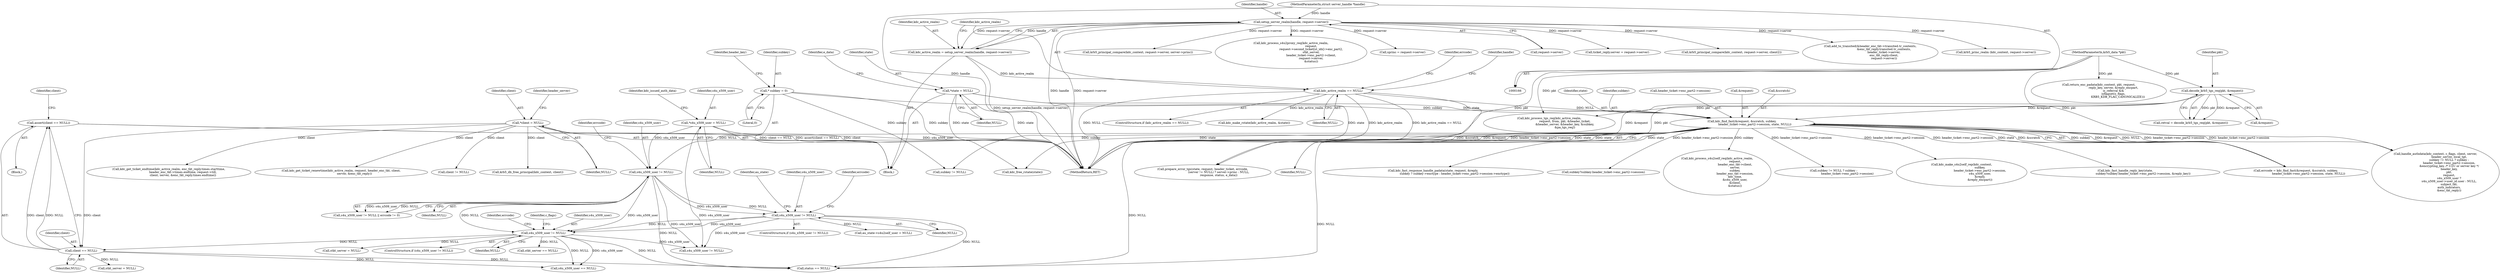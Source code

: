 digraph "0_krb5_ffb35baac6981f9e8914f8f3bffd37f284b85970_0@API" {
"1000894" [label="(Call,assert(client == NULL))"];
"1000895" [label="(Call,client == NULL)"];
"1000252" [label="(Call,*client = NULL)"];
"1000767" [label="(Call,s4u_x509_user != NULL)"];
"1000713" [label="(Call,s4u_x509_user != NULL)"];
"1000265" [label="(Call,*s4u_x509_user = NULL)"];
"1000510" [label="(Call,kdc_find_fast(&request, &scratch, subkey,\n                            header_ticket->enc_part2->session, state, NULL))"];
"1000342" [label="(Call,decode_krb5_tgs_req(pkt, &request))"];
"1000168" [label="(MethodParameterIn,krb5_data *pkt)"];
"1000173" [label="(Call,* subkey = 0)"];
"1000290" [label="(Call,*state = NULL)"];
"1000377" [label="(Call,kdc_active_realm == NULL)"];
"1000369" [label="(Call,kdc_active_realm = setup_server_realm(handle, request->server))"];
"1000371" [label="(Call,setup_server_realm(handle, request->server))"];
"1000167" [label="(MethodParameterIn,struct server_handle *handle)"];
"1000721" [label="(Call,s4u_x509_user != NULL)"];
"1000769" [label="(Identifier,NULL)"];
"1002086" [label="(Call,kdc_fast_response_handle_padata(state, request, &reply,\n                                               subkey ? subkey->enctype : header_ticket->enc_part2->session->enctype))"];
"1002135" [label="(Call,return_enc_padata(kdc_context, pkt, request,\n                                reply_key, server, &reply_encpart,\n                                is_referral &&\n                                isflagset(s_flags,\n                                          KRB5_KDB_FLAG_CANONICALIZE)))"];
"1000340" [label="(Call,retval = decode_krb5_tgs_req(pkt, &request))"];
"1000901" [label="(Call,stkt_server = NULL)"];
"1001830" [label="(Call,krb5_principal_compare(kdc_context, request->server, client2))"];
"1000897" [label="(Identifier,NULL)"];
"1001620" [label="(Call,add_to_transited(&header_enc_tkt->transited.tr_contents,\n                              &enc_tkt_reply.transited.tr_contents,\n                              header_ticket->server,\n                              enc_tkt_reply.client,\n                              request->server))"];
"1000430" [label="(Call,kdc_process_tgs_req(kdc_active_realm,\n                                  request, from, pkt, &header_ticket,\n                                  &header_server, &header_key, &subkey,\n                                  &pa_tgs_req))"];
"1000721" [label="(Call,s4u_x509_user != NULL)"];
"1000178" [label="(Identifier,header_key)"];
"1000270" [label="(Identifier,kdc_issued_auth_data)"];
"1000717" [label="(Identifier,errcode)"];
"1000713" [label="(Call,s4u_x509_user != NULL)"];
"1000175" [label="(Literal,0)"];
"1000378" [label="(Identifier,kdc_active_realm)"];
"1000766" [label="(ControlStructure,if (s4u_x509_user != NULL))"];
"1000785" [label="(Identifier,errcode)"];
"1001942" [label="(Call,kdc_make_s4u2self_rep(kdc_context,\n                                        subkey,\n                                        header_ticket->enc_part2->session,\n                                        s4u_x509_user,\n                                        &reply,\n                                        &reply_encpart))"];
"1000253" [label="(Identifier,client)"];
"1000966" [label="(Call,s4u_x509_user == NULL)"];
"1000714" [label="(Identifier,s4u_x509_user)"];
"1000722" [label="(Identifier,s4u_x509_user)"];
"1000377" [label="(Call,kdc_active_realm == NULL)"];
"1002114" [label="(Call,kdc_fast_handle_reply_key(state,\n                                       subkey?subkey:header_ticket->enc_part2->session, &reply_key))"];
"1000736" [label="(Identifier,errcode)"];
"1001694" [label="(Call,krb5_princ_realm (kdc_context, request->server))"];
"1000616" [label="(Call,krb5_principal_compare(kdc_context, request->server, server->princ))"];
"1000342" [label="(Call,decode_krb5_tgs_req(pkt, &request))"];
"1001324" [label="(Call,kdc_get_ticket_endtime(kdc_active_realm, enc_tkt_reply.times.starttime,\n                               header_enc_tkt->times.endtime, request->till,\n                               client, server, &enc_tkt_reply.times.endtime))"];
"1000767" [label="(Call,s4u_x509_user != NULL)"];
"1000508" [label="(Call,errcode = kdc_find_fast(&request, &scratch, subkey,\n                            header_ticket->enc_part2->session, state, NULL))"];
"1000522" [label="(Identifier,NULL)"];
"1000516" [label="(Call,header_ticket->enc_part2->session)"];
"1000372" [label="(Identifier,handle)"];
"1002451" [label="(Call,subkey != NULL)"];
"1000510" [label="(Call,kdc_find_fast(&request, &scratch, subkey,\n                            header_ticket->enc_part2->session, state, NULL))"];
"1000720" [label="(ControlStructure,if (s4u_x509_user != NULL))"];
"1000726" [label="(Identifier,au_state)"];
"1000168" [label="(MethodParameterIn,krb5_data *pkt)"];
"1000894" [label="(Call,assert(client == NULL))"];
"1000758" [label="(Call,au_state->s4u2self_user = NULL)"];
"1000370" [label="(Identifier,kdc_active_realm)"];
"1000267" [label="(Identifier,NULL)"];
"1000297" [label="(Identifier,e_data)"];
"1000723" [label="(Identifier,NULL)"];
"1000511" [label="(Call,&request)"];
"1000712" [label="(Call,s4u_x509_user != NULL || errcode != 0)"];
"1000383" [label="(Identifier,handle)"];
"1002399" [label="(Call,kdc_free_rstate(state))"];
"1000513" [label="(Call,&scratch)"];
"1000343" [label="(Identifier,pkt)"];
"1000292" [label="(Identifier,NULL)"];
"1000171" [label="(Block,)"];
"1000266" [label="(Identifier,s4u_x509_user)"];
"1000371" [label="(Call,setup_server_realm(handle, request->server))"];
"1000920" [label="(Call,stkt_server == NULL)"];
"1000803" [label="(Block,)"];
"1000376" [label="(ControlStructure,if (kdc_active_realm == NULL))"];
"1000806" [label="(Call,kdc_process_s4u2proxy_req(kdc_active_realm,\n                                            request,\n                                            request->second_ticket[st_idx]->enc_part2,\n                                            stkt_server,\n                                            header_ticket->enc_part2->client,\n                                            request->server,\n                                            &status))"];
"1000369" [label="(Call,kdc_active_realm = setup_server_realm(handle, request->server))"];
"1000715" [label="(Identifier,NULL)"];
"1002500" [label="(MethodReturn,RET)"];
"1000523" [label="(Call,sprinc = request->server)"];
"1000521" [label="(Identifier,state)"];
"1000389" [label="(Identifier,errcode)"];
"1002437" [label="(Call,s4u_x509_user != NULL)"];
"1000379" [label="(Identifier,NULL)"];
"1000899" [label="(Identifier,client)"];
"1002116" [label="(Call,subkey?subkey:header_ticket->enc_part2->session)"];
"1000915" [label="(Call,stkt_server = NULL)"];
"1002358" [label="(Call,prepare_error_tgs(state, request, header_ticket, errcode,\n                                   (server != NULL) ? server->princ : NULL,\n                                   response, status, e_data))"];
"1000693" [label="(Call,kdc_process_s4u2self_req(kdc_active_realm,\n                                       request,\n                                       header_enc_tkt->client,\n                                       server,\n                                       subkey,\n                                       header_enc_tkt->session,\n                                       kdc_time,\n                                       &s4u_x509_user,\n                                       &client,\n                                       &status))"];
"1001753" [label="(Call,handle_authdata(kdc_context, c_flags, client, server,\n                              header_server, local_tgt,\n                              subkey != NULL ? subkey :\n                              header_ticket->enc_part2->session,\n                              &encrypting_key, /* U2U or server key */\n                              header_key,\n                              pkt,\n                              request,\n                              s4u_x509_user ?\n                              s4u_x509_user->user_id.user : NULL,\n                              subject_tkt,\n                              auth_indicators,\n                              &enc_tkt_reply))"];
"1000772" [label="(Identifier,c_flags)"];
"1001760" [label="(Call,subkey != NULL ? subkey :\n                              header_ticket->enc_part2->session)"];
"1000895" [label="(Call,client == NULL)"];
"1000896" [label="(Identifier,client)"];
"1000290" [label="(Call,*state = NULL)"];
"1000373" [label="(Call,request->server)"];
"1002258" [label="(Call,status == NULL)"];
"1001085" [label="(Call,client != NULL)"];
"1000291" [label="(Identifier,state)"];
"1000265" [label="(Call,*s4u_x509_user = NULL)"];
"1001347" [label="(Call,kdc_get_ticket_renewtime(kdc_active_realm, request, header_enc_tkt, client,\n                             server, &enc_tkt_reply))"];
"1000515" [label="(Identifier,subkey)"];
"1002410" [label="(Call,krb5_db_free_principal(kdc_context, client))"];
"1000390" [label="(Call,kdc_make_rstate(kdc_active_realm, &state))"];
"1000174" [label="(Identifier,subkey)"];
"1000768" [label="(Identifier,s4u_x509_user)"];
"1000344" [label="(Call,&request)"];
"1001008" [label="(Call,ticket_reply.server = request->server)"];
"1000252" [label="(Call,*client = NULL)"];
"1000254" [label="(Identifier,NULL)"];
"1000257" [label="(Identifier,header_server)"];
"1000173" [label="(Call,* subkey = 0)"];
"1000167" [label="(MethodParameterIn,struct server_handle *handle)"];
"1000894" -> "1000803"  [label="AST: "];
"1000894" -> "1000895"  [label="CFG: "];
"1000895" -> "1000894"  [label="AST: "];
"1000899" -> "1000894"  [label="CFG: "];
"1000894" -> "1002500"  [label="DDG: client == NULL"];
"1000894" -> "1002500"  [label="DDG: assert(client == NULL)"];
"1000895" -> "1000894"  [label="DDG: client"];
"1000895" -> "1000894"  [label="DDG: NULL"];
"1000895" -> "1000897"  [label="CFG: "];
"1000896" -> "1000895"  [label="AST: "];
"1000897" -> "1000895"  [label="AST: "];
"1000252" -> "1000895"  [label="DDG: client"];
"1000767" -> "1000895"  [label="DDG: NULL"];
"1000895" -> "1000901"  [label="DDG: NULL"];
"1000895" -> "1000966"  [label="DDG: NULL"];
"1000895" -> "1002258"  [label="DDG: NULL"];
"1000252" -> "1000171"  [label="AST: "];
"1000252" -> "1000254"  [label="CFG: "];
"1000253" -> "1000252"  [label="AST: "];
"1000254" -> "1000252"  [label="AST: "];
"1000257" -> "1000252"  [label="CFG: "];
"1000252" -> "1002500"  [label="DDG: client"];
"1000252" -> "1001085"  [label="DDG: client"];
"1000252" -> "1001324"  [label="DDG: client"];
"1000252" -> "1001347"  [label="DDG: client"];
"1000252" -> "1002410"  [label="DDG: client"];
"1000767" -> "1000766"  [label="AST: "];
"1000767" -> "1000769"  [label="CFG: "];
"1000768" -> "1000767"  [label="AST: "];
"1000769" -> "1000767"  [label="AST: "];
"1000772" -> "1000767"  [label="CFG: "];
"1000785" -> "1000767"  [label="CFG: "];
"1000713" -> "1000767"  [label="DDG: s4u_x509_user"];
"1000713" -> "1000767"  [label="DDG: NULL"];
"1000721" -> "1000767"  [label="DDG: s4u_x509_user"];
"1000721" -> "1000767"  [label="DDG: NULL"];
"1000767" -> "1000915"  [label="DDG: NULL"];
"1000767" -> "1000920"  [label="DDG: NULL"];
"1000767" -> "1000966"  [label="DDG: s4u_x509_user"];
"1000767" -> "1000966"  [label="DDG: NULL"];
"1000767" -> "1002258"  [label="DDG: NULL"];
"1000767" -> "1002437"  [label="DDG: s4u_x509_user"];
"1000713" -> "1000712"  [label="AST: "];
"1000713" -> "1000715"  [label="CFG: "];
"1000714" -> "1000713"  [label="AST: "];
"1000715" -> "1000713"  [label="AST: "];
"1000717" -> "1000713"  [label="CFG: "];
"1000712" -> "1000713"  [label="CFG: "];
"1000713" -> "1000712"  [label="DDG: s4u_x509_user"];
"1000713" -> "1000712"  [label="DDG: NULL"];
"1000265" -> "1000713"  [label="DDG: s4u_x509_user"];
"1000510" -> "1000713"  [label="DDG: NULL"];
"1000713" -> "1000721"  [label="DDG: s4u_x509_user"];
"1000713" -> "1000721"  [label="DDG: NULL"];
"1000713" -> "1002258"  [label="DDG: NULL"];
"1000713" -> "1002437"  [label="DDG: s4u_x509_user"];
"1000265" -> "1000171"  [label="AST: "];
"1000265" -> "1000267"  [label="CFG: "];
"1000266" -> "1000265"  [label="AST: "];
"1000267" -> "1000265"  [label="AST: "];
"1000270" -> "1000265"  [label="CFG: "];
"1000265" -> "1002500"  [label="DDG: s4u_x509_user"];
"1000265" -> "1002437"  [label="DDG: s4u_x509_user"];
"1000510" -> "1000508"  [label="AST: "];
"1000510" -> "1000522"  [label="CFG: "];
"1000511" -> "1000510"  [label="AST: "];
"1000513" -> "1000510"  [label="AST: "];
"1000515" -> "1000510"  [label="AST: "];
"1000516" -> "1000510"  [label="AST: "];
"1000521" -> "1000510"  [label="AST: "];
"1000522" -> "1000510"  [label="AST: "];
"1000508" -> "1000510"  [label="CFG: "];
"1000510" -> "1002500"  [label="DDG: &scratch"];
"1000510" -> "1002500"  [label="DDG: &request"];
"1000510" -> "1002500"  [label="DDG: header_ticket->enc_part2->session"];
"1000510" -> "1002500"  [label="DDG: state"];
"1000510" -> "1000508"  [label="DDG: subkey"];
"1000510" -> "1000508"  [label="DDG: &request"];
"1000510" -> "1000508"  [label="DDG: NULL"];
"1000510" -> "1000508"  [label="DDG: header_ticket->enc_part2->session"];
"1000510" -> "1000508"  [label="DDG: state"];
"1000510" -> "1000508"  [label="DDG: &scratch"];
"1000342" -> "1000510"  [label="DDG: &request"];
"1000173" -> "1000510"  [label="DDG: subkey"];
"1000290" -> "1000510"  [label="DDG: state"];
"1000377" -> "1000510"  [label="DDG: NULL"];
"1000510" -> "1000693"  [label="DDG: subkey"];
"1000510" -> "1001753"  [label="DDG: header_ticket->enc_part2->session"];
"1000510" -> "1001760"  [label="DDG: header_ticket->enc_part2->session"];
"1000510" -> "1001942"  [label="DDG: header_ticket->enc_part2->session"];
"1000510" -> "1002086"  [label="DDG: state"];
"1000510" -> "1002114"  [label="DDG: header_ticket->enc_part2->session"];
"1000510" -> "1002116"  [label="DDG: header_ticket->enc_part2->session"];
"1000510" -> "1002258"  [label="DDG: NULL"];
"1000510" -> "1002358"  [label="DDG: state"];
"1000510" -> "1002399"  [label="DDG: state"];
"1000510" -> "1002451"  [label="DDG: subkey"];
"1000342" -> "1000340"  [label="AST: "];
"1000342" -> "1000344"  [label="CFG: "];
"1000343" -> "1000342"  [label="AST: "];
"1000344" -> "1000342"  [label="AST: "];
"1000340" -> "1000342"  [label="CFG: "];
"1000342" -> "1002500"  [label="DDG: &request"];
"1000342" -> "1002500"  [label="DDG: pkt"];
"1000342" -> "1000340"  [label="DDG: pkt"];
"1000342" -> "1000340"  [label="DDG: &request"];
"1000168" -> "1000342"  [label="DDG: pkt"];
"1000342" -> "1000430"  [label="DDG: pkt"];
"1000168" -> "1000166"  [label="AST: "];
"1000168" -> "1002500"  [label="DDG: pkt"];
"1000168" -> "1000430"  [label="DDG: pkt"];
"1000168" -> "1001753"  [label="DDG: pkt"];
"1000168" -> "1002135"  [label="DDG: pkt"];
"1000173" -> "1000171"  [label="AST: "];
"1000173" -> "1000175"  [label="CFG: "];
"1000174" -> "1000173"  [label="AST: "];
"1000175" -> "1000173"  [label="AST: "];
"1000178" -> "1000173"  [label="CFG: "];
"1000173" -> "1002500"  [label="DDG: subkey"];
"1000173" -> "1002451"  [label="DDG: subkey"];
"1000290" -> "1000171"  [label="AST: "];
"1000290" -> "1000292"  [label="CFG: "];
"1000291" -> "1000290"  [label="AST: "];
"1000292" -> "1000290"  [label="AST: "];
"1000297" -> "1000290"  [label="CFG: "];
"1000290" -> "1002500"  [label="DDG: state"];
"1000290" -> "1002358"  [label="DDG: state"];
"1000290" -> "1002399"  [label="DDG: state"];
"1000377" -> "1000376"  [label="AST: "];
"1000377" -> "1000379"  [label="CFG: "];
"1000378" -> "1000377"  [label="AST: "];
"1000379" -> "1000377"  [label="AST: "];
"1000383" -> "1000377"  [label="CFG: "];
"1000389" -> "1000377"  [label="CFG: "];
"1000377" -> "1002500"  [label="DDG: kdc_active_realm == NULL"];
"1000377" -> "1002500"  [label="DDG: NULL"];
"1000377" -> "1002500"  [label="DDG: kdc_active_realm"];
"1000369" -> "1000377"  [label="DDG: kdc_active_realm"];
"1000377" -> "1000390"  [label="DDG: kdc_active_realm"];
"1000377" -> "1002258"  [label="DDG: NULL"];
"1000369" -> "1000171"  [label="AST: "];
"1000369" -> "1000371"  [label="CFG: "];
"1000370" -> "1000369"  [label="AST: "];
"1000371" -> "1000369"  [label="AST: "];
"1000378" -> "1000369"  [label="CFG: "];
"1000369" -> "1002500"  [label="DDG: setup_server_realm(handle, request->server)"];
"1000371" -> "1000369"  [label="DDG: handle"];
"1000371" -> "1000369"  [label="DDG: request->server"];
"1000371" -> "1000373"  [label="CFG: "];
"1000372" -> "1000371"  [label="AST: "];
"1000373" -> "1000371"  [label="AST: "];
"1000371" -> "1002500"  [label="DDG: request->server"];
"1000371" -> "1002500"  [label="DDG: handle"];
"1000167" -> "1000371"  [label="DDG: handle"];
"1000371" -> "1000523"  [label="DDG: request->server"];
"1000371" -> "1000616"  [label="DDG: request->server"];
"1000371" -> "1000806"  [label="DDG: request->server"];
"1000371" -> "1001008"  [label="DDG: request->server"];
"1000371" -> "1001620"  [label="DDG: request->server"];
"1000371" -> "1001694"  [label="DDG: request->server"];
"1000371" -> "1001830"  [label="DDG: request->server"];
"1000167" -> "1000166"  [label="AST: "];
"1000167" -> "1002500"  [label="DDG: handle"];
"1000721" -> "1000720"  [label="AST: "];
"1000721" -> "1000723"  [label="CFG: "];
"1000722" -> "1000721"  [label="AST: "];
"1000723" -> "1000721"  [label="AST: "];
"1000726" -> "1000721"  [label="CFG: "];
"1000736" -> "1000721"  [label="CFG: "];
"1000721" -> "1000758"  [label="DDG: NULL"];
"1000721" -> "1002258"  [label="DDG: NULL"];
"1000721" -> "1002437"  [label="DDG: s4u_x509_user"];
}
